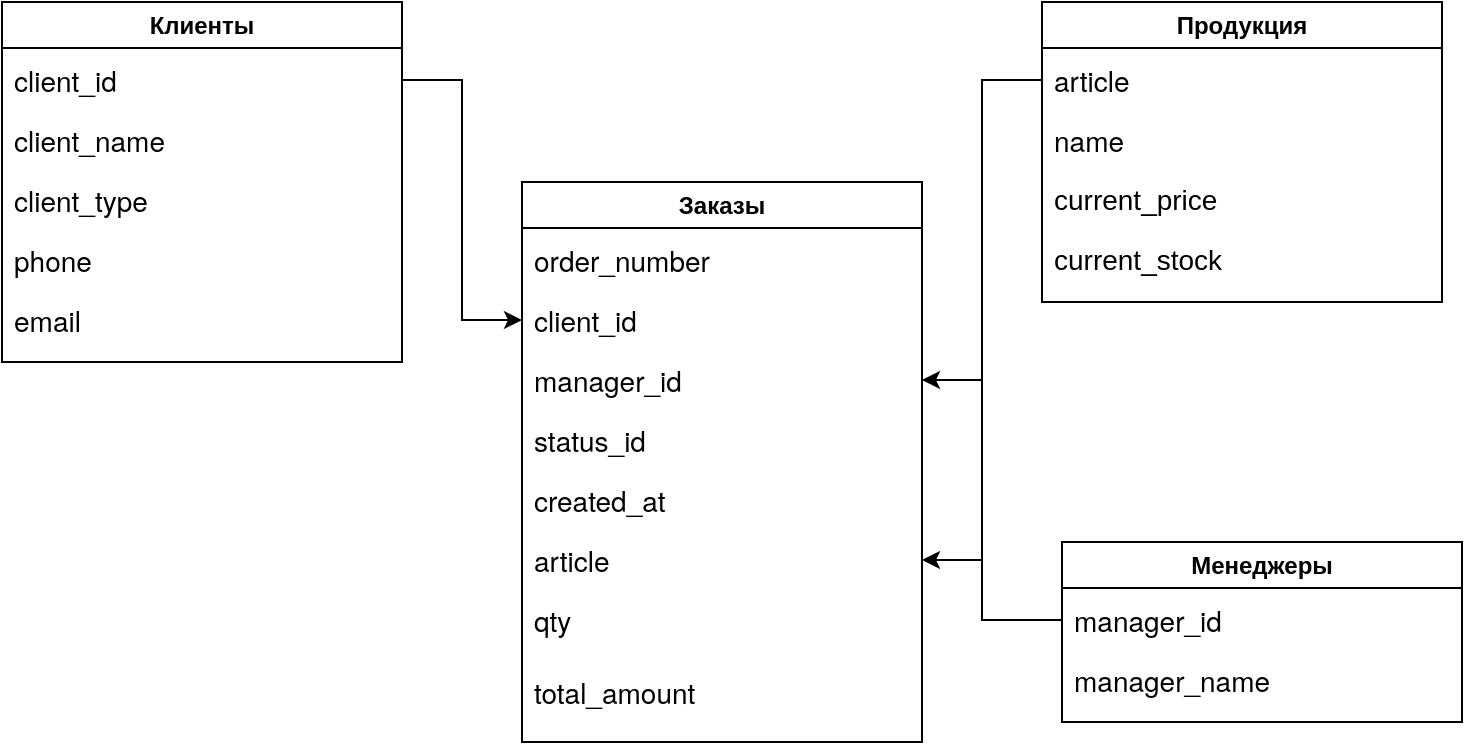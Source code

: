 <mxfile version="27.0.2">
  <diagram id="C5RBs43oDa-KdzZeNtuy" name="Page-1">
    <mxGraphModel dx="1453" dy="767" grid="1" gridSize="10" guides="1" tooltips="1" connect="1" arrows="1" fold="1" page="1" pageScale="1" pageWidth="827" pageHeight="1169" math="0" shadow="0">
      <root>
        <mxCell id="WIyWlLk6GJQsqaUBKTNV-0" />
        <mxCell id="WIyWlLk6GJQsqaUBKTNV-1" parent="WIyWlLk6GJQsqaUBKTNV-0" />
        <mxCell id="E7Zht0vufqSOPBtEmKoN-17" value="Клиенты" style="swimlane;whiteSpace=wrap;html=1;" vertex="1" parent="WIyWlLk6GJQsqaUBKTNV-1">
          <mxGeometry x="80" y="50" width="200" height="180" as="geometry" />
        </mxCell>
        <mxCell id="E7Zht0vufqSOPBtEmKoN-18" value="&lt;span style=&quot;font-family: &amp;quot;Google Sans Text&amp;quot;, &amp;quot;Helvetica Neue&amp;quot;, sans-serif; font-size: 14px;&quot;&gt;client_id&lt;/span&gt;" style="text;strokeColor=none;fillColor=none;align=left;verticalAlign=middle;spacingLeft=4;spacingRight=4;overflow=hidden;points=[[0,0.5],[1,0.5]];portConstraint=eastwest;rotatable=0;whiteSpace=wrap;html=1;fontColor=light-dark(#000000,#FCFCFC);labelBackgroundColor=none;" vertex="1" parent="E7Zht0vufqSOPBtEmKoN-17">
          <mxGeometry y="24" width="200" height="30" as="geometry" />
        </mxCell>
        <mxCell id="E7Zht0vufqSOPBtEmKoN-21" value="&lt;span style=&quot;font-family: &amp;quot;Google Sans Text&amp;quot;, &amp;quot;Helvetica Neue&amp;quot;, sans-serif; font-size: 14px;&quot;&gt;client_name&lt;/span&gt;" style="text;strokeColor=none;fillColor=none;align=left;verticalAlign=middle;spacingLeft=4;spacingRight=4;overflow=hidden;points=[[0,0.5],[1,0.5]];portConstraint=eastwest;rotatable=0;whiteSpace=wrap;html=1;fontColor=default;labelBackgroundColor=none;" vertex="1" parent="E7Zht0vufqSOPBtEmKoN-17">
          <mxGeometry y="54" width="200" height="30" as="geometry" />
        </mxCell>
        <mxCell id="E7Zht0vufqSOPBtEmKoN-22" value="&lt;span style=&quot;font-family: &amp;quot;Google Sans Text&amp;quot;, &amp;quot;Helvetica Neue&amp;quot;, sans-serif; font-size: 14px;&quot;&gt;client_type&lt;/span&gt;" style="text;strokeColor=none;fillColor=none;align=left;verticalAlign=middle;spacingLeft=4;spacingRight=4;overflow=hidden;points=[[0,0.5],[1,0.5]];portConstraint=eastwest;rotatable=0;whiteSpace=wrap;html=1;fontColor=default;labelBackgroundColor=none;" vertex="1" parent="E7Zht0vufqSOPBtEmKoN-17">
          <mxGeometry y="84" width="200" height="30" as="geometry" />
        </mxCell>
        <mxCell id="E7Zht0vufqSOPBtEmKoN-23" value="&lt;span style=&quot;font-family: &amp;quot;Google Sans Text&amp;quot;, &amp;quot;Helvetica Neue&amp;quot;, sans-serif; font-size: 14px;&quot;&gt;phone&lt;/span&gt;" style="text;strokeColor=none;fillColor=none;align=left;verticalAlign=middle;spacingLeft=4;spacingRight=4;overflow=hidden;points=[[0,0.5],[1,0.5]];portConstraint=eastwest;rotatable=0;whiteSpace=wrap;html=1;fontColor=default;labelBackgroundColor=none;" vertex="1" parent="E7Zht0vufqSOPBtEmKoN-17">
          <mxGeometry y="114" width="200" height="30" as="geometry" />
        </mxCell>
        <mxCell id="E7Zht0vufqSOPBtEmKoN-24" value="&lt;span style=&quot;font-family: &amp;quot;Google Sans Text&amp;quot;, &amp;quot;Helvetica Neue&amp;quot;, sans-serif; font-size: 14px;&quot;&gt;email&lt;/span&gt;" style="text;strokeColor=none;fillColor=none;align=left;verticalAlign=middle;spacingLeft=4;spacingRight=4;overflow=hidden;points=[[0,0.5],[1,0.5]];portConstraint=eastwest;rotatable=0;whiteSpace=wrap;html=1;fontColor=default;labelBackgroundColor=none;" vertex="1" parent="E7Zht0vufqSOPBtEmKoN-17">
          <mxGeometry y="144" width="200" height="30" as="geometry" />
        </mxCell>
        <mxCell id="E7Zht0vufqSOPBtEmKoN-25" value="Продукция" style="swimlane;whiteSpace=wrap;html=1;" vertex="1" parent="WIyWlLk6GJQsqaUBKTNV-1">
          <mxGeometry x="600" y="50" width="200" height="150" as="geometry" />
        </mxCell>
        <mxCell id="E7Zht0vufqSOPBtEmKoN-26" value="&lt;span style=&quot;font-family: &amp;quot;Google Sans Text&amp;quot;, &amp;quot;Helvetica Neue&amp;quot;, sans-serif; font-size: 14px;&quot;&gt;article&lt;/span&gt;" style="text;strokeColor=none;fillColor=none;align=left;verticalAlign=middle;spacingLeft=4;spacingRight=4;overflow=hidden;points=[[0,0.5],[1,0.5]];portConstraint=eastwest;rotatable=0;whiteSpace=wrap;html=1;fontColor=default;labelBackgroundColor=none;" vertex="1" parent="E7Zht0vufqSOPBtEmKoN-25">
          <mxGeometry y="24" width="200" height="30" as="geometry" />
        </mxCell>
        <mxCell id="E7Zht0vufqSOPBtEmKoN-27" value="&lt;span style=&quot;font-family: &amp;quot;Google Sans Text&amp;quot;, &amp;quot;Helvetica Neue&amp;quot;, sans-serif; font-size: 14px;&quot;&gt;name&lt;/span&gt;" style="text;strokeColor=none;fillColor=none;align=left;verticalAlign=middle;spacingLeft=4;spacingRight=4;overflow=hidden;points=[[0,0.5],[1,0.5]];portConstraint=eastwest;rotatable=0;whiteSpace=wrap;html=1;fontColor=default;labelBackgroundColor=none;" vertex="1" parent="E7Zht0vufqSOPBtEmKoN-25">
          <mxGeometry y="54" width="200" height="30" as="geometry" />
        </mxCell>
        <mxCell id="E7Zht0vufqSOPBtEmKoN-28" value="&lt;span&gt;current_price&lt;/span&gt;" style="text;strokeColor=none;fillColor=none;align=left;verticalAlign=middle;spacingLeft=4;spacingRight=4;overflow=hidden;points=[[0,0.5],[1,0.5]];portConstraint=eastwest;rotatable=0;whiteSpace=wrap;html=1;fontColor=default;labelBackgroundColor=none;fontFamily=Helvetica;fontSize=14;" vertex="1" parent="E7Zht0vufqSOPBtEmKoN-25">
          <mxGeometry y="84" width="200" height="30" as="geometry" />
        </mxCell>
        <mxCell id="E7Zht0vufqSOPBtEmKoN-29" value="current_stock" style="text;strokeColor=none;fillColor=none;align=left;verticalAlign=middle;spacingLeft=4;spacingRight=4;overflow=hidden;points=[[0,0.5],[1,0.5]];portConstraint=eastwest;rotatable=0;whiteSpace=wrap;html=1;fontColor=default;labelBackgroundColor=none;textShadow=0;fontStyle=0;fontSize=14;" vertex="1" parent="E7Zht0vufqSOPBtEmKoN-25">
          <mxGeometry y="114" width="200" height="30" as="geometry" />
        </mxCell>
        <mxCell id="E7Zht0vufqSOPBtEmKoN-31" value="Заказы" style="swimlane;whiteSpace=wrap;html=1;" vertex="1" parent="WIyWlLk6GJQsqaUBKTNV-1">
          <mxGeometry x="340" y="140" width="200" height="280" as="geometry" />
        </mxCell>
        <mxCell id="E7Zht0vufqSOPBtEmKoN-32" value="&lt;span style=&quot;font-family: &amp;quot;Google Sans Text&amp;quot;, &amp;quot;Helvetica Neue&amp;quot;, sans-serif; font-size: 14px;&quot;&gt;order_number&lt;/span&gt;" style="text;strokeColor=none;fillColor=none;align=left;verticalAlign=middle;spacingLeft=4;spacingRight=4;overflow=hidden;points=[[0,0.5],[1,0.5]];portConstraint=eastwest;rotatable=0;whiteSpace=wrap;html=1;fontColor=default;labelBackgroundColor=none;" vertex="1" parent="E7Zht0vufqSOPBtEmKoN-31">
          <mxGeometry y="24" width="200" height="30" as="geometry" />
        </mxCell>
        <mxCell id="E7Zht0vufqSOPBtEmKoN-33" value="&lt;span style=&quot;font-family: &amp;quot;Google Sans Text&amp;quot;, &amp;quot;Helvetica Neue&amp;quot;, sans-serif; font-size: 14px;&quot;&gt;client_id&lt;/span&gt;" style="text;strokeColor=none;fillColor=none;align=left;verticalAlign=middle;spacingLeft=4;spacingRight=4;overflow=hidden;points=[[0,0.5],[1,0.5]];portConstraint=eastwest;rotatable=0;whiteSpace=wrap;html=1;fontColor=default;labelBackgroundColor=none;" vertex="1" parent="E7Zht0vufqSOPBtEmKoN-31">
          <mxGeometry y="54" width="200" height="30" as="geometry" />
        </mxCell>
        <mxCell id="E7Zht0vufqSOPBtEmKoN-34" value="&lt;span style=&quot;font-family: &amp;quot;Google Sans Text&amp;quot;, &amp;quot;Helvetica Neue&amp;quot;, sans-serif; font-size: 14px;&quot;&gt;manager_id&lt;/span&gt;" style="text;strokeColor=none;fillColor=none;align=left;verticalAlign=middle;spacingLeft=4;spacingRight=4;overflow=hidden;points=[[0,0.5],[1,0.5]];portConstraint=eastwest;rotatable=0;whiteSpace=wrap;html=1;fontColor=default;labelBackgroundColor=none;" vertex="1" parent="E7Zht0vufqSOPBtEmKoN-31">
          <mxGeometry y="84" width="200" height="30" as="geometry" />
        </mxCell>
        <mxCell id="E7Zht0vufqSOPBtEmKoN-35" value="&lt;span style=&quot;font-family: &amp;quot;Google Sans Text&amp;quot;, &amp;quot;Helvetica Neue&amp;quot;, sans-serif; font-size: 14px;&quot;&gt;status_id&lt;/span&gt;" style="text;strokeColor=none;fillColor=none;align=left;verticalAlign=middle;spacingLeft=4;spacingRight=4;overflow=hidden;points=[[0,0.5],[1,0.5]];portConstraint=eastwest;rotatable=0;whiteSpace=wrap;html=1;fontColor=default;labelBackgroundColor=none;" vertex="1" parent="E7Zht0vufqSOPBtEmKoN-31">
          <mxGeometry y="114" width="200" height="30" as="geometry" />
        </mxCell>
        <mxCell id="E7Zht0vufqSOPBtEmKoN-36" value="&lt;span style=&quot;font-family: &amp;quot;Google Sans Text&amp;quot;, &amp;quot;Helvetica Neue&amp;quot;, sans-serif; font-size: 14px;&quot;&gt;created_at&lt;/span&gt;" style="text;strokeColor=none;fillColor=none;align=left;verticalAlign=middle;spacingLeft=4;spacingRight=4;overflow=hidden;points=[[0,0.5],[1,0.5]];portConstraint=eastwest;rotatable=0;whiteSpace=wrap;html=1;fontColor=default;labelBackgroundColor=none;" vertex="1" parent="E7Zht0vufqSOPBtEmKoN-31">
          <mxGeometry y="144" width="200" height="30" as="geometry" />
        </mxCell>
        <mxCell id="E7Zht0vufqSOPBtEmKoN-37" value="&lt;span style=&quot;font-family: &amp;quot;Google Sans Text&amp;quot;, &amp;quot;Helvetica Neue&amp;quot;, sans-serif; font-size: 14px;&quot;&gt;article&lt;/span&gt;" style="text;strokeColor=none;fillColor=none;align=left;verticalAlign=middle;spacingLeft=4;spacingRight=4;overflow=hidden;points=[[0,0.5],[1,0.5]];portConstraint=eastwest;rotatable=0;whiteSpace=wrap;html=1;fontColor=default;labelBackgroundColor=none;" vertex="1" parent="E7Zht0vufqSOPBtEmKoN-31">
          <mxGeometry y="174" width="200" height="30" as="geometry" />
        </mxCell>
        <mxCell id="E7Zht0vufqSOPBtEmKoN-38" value="&lt;font face=&quot;Google Sans Text, Helvetica Neue, sans-serif&quot;&gt;&lt;span style=&quot;font-size: 14px;&quot;&gt;total_amount&lt;/span&gt;&lt;/font&gt;" style="text;strokeColor=none;fillColor=none;align=left;verticalAlign=middle;spacingLeft=4;spacingRight=4;overflow=hidden;points=[[0,0.5],[1,0.5]];portConstraint=eastwest;rotatable=0;whiteSpace=wrap;html=1;fontColor=default;labelBackgroundColor=none;" vertex="1" parent="E7Zht0vufqSOPBtEmKoN-31">
          <mxGeometry y="240" width="200" height="30" as="geometry" />
        </mxCell>
        <mxCell id="E7Zht0vufqSOPBtEmKoN-51" value="&lt;span style=&quot;font-family: &amp;quot;Google Sans Text&amp;quot;, &amp;quot;Helvetica Neue&amp;quot;, sans-serif; font-size: 14px;&quot;&gt;qty&lt;/span&gt;" style="text;strokeColor=none;fillColor=none;align=left;verticalAlign=middle;spacingLeft=4;spacingRight=4;overflow=hidden;points=[[0,0.5],[1,0.5]];portConstraint=eastwest;rotatable=0;whiteSpace=wrap;html=1;fontColor=default;labelBackgroundColor=none;" vertex="1" parent="E7Zht0vufqSOPBtEmKoN-31">
          <mxGeometry y="204" width="200" height="30" as="geometry" />
        </mxCell>
        <mxCell id="E7Zht0vufqSOPBtEmKoN-41" value="Менеджеры" style="swimlane;whiteSpace=wrap;html=1;" vertex="1" parent="WIyWlLk6GJQsqaUBKTNV-1">
          <mxGeometry x="610" y="320" width="200" height="90" as="geometry" />
        </mxCell>
        <mxCell id="E7Zht0vufqSOPBtEmKoN-42" value="&lt;font face=&quot;Google Sans Text, Helvetica Neue, sans-serif&quot;&gt;&lt;span style=&quot;font-size: 14px;&quot;&gt;manager_id&lt;/span&gt;&lt;/font&gt;" style="text;strokeColor=none;fillColor=none;align=left;verticalAlign=middle;spacingLeft=4;spacingRight=4;overflow=hidden;points=[[0,0.5],[1,0.5]];portConstraint=eastwest;rotatable=0;whiteSpace=wrap;html=1;fontColor=default;labelBackgroundColor=none;" vertex="1" parent="E7Zht0vufqSOPBtEmKoN-41">
          <mxGeometry y="24" width="200" height="30" as="geometry" />
        </mxCell>
        <mxCell id="E7Zht0vufqSOPBtEmKoN-43" value="&lt;span style=&quot;font-family: &amp;quot;Google Sans Text&amp;quot;, &amp;quot;Helvetica Neue&amp;quot;, sans-serif; font-size: 14px;&quot;&gt;manager_name&lt;/span&gt;" style="text;strokeColor=none;fillColor=none;align=left;verticalAlign=middle;spacingLeft=4;spacingRight=4;overflow=hidden;points=[[0,0.5],[1,0.5]];portConstraint=eastwest;rotatable=0;whiteSpace=wrap;html=1;fontColor=default;labelBackgroundColor=none;" vertex="1" parent="E7Zht0vufqSOPBtEmKoN-41">
          <mxGeometry y="54" width="200" height="30" as="geometry" />
        </mxCell>
        <mxCell id="E7Zht0vufqSOPBtEmKoN-49" style="edgeStyle=orthogonalEdgeStyle;rounded=0;orthogonalLoop=1;jettySize=auto;html=1;exitX=0;exitY=0.5;exitDx=0;exitDy=0;entryX=1;entryY=0.5;entryDx=0;entryDy=0;" edge="1" parent="WIyWlLk6GJQsqaUBKTNV-1" source="E7Zht0vufqSOPBtEmKoN-42" target="E7Zht0vufqSOPBtEmKoN-34">
          <mxGeometry relative="1" as="geometry">
            <Array as="points">
              <mxPoint x="570" y="359" />
              <mxPoint x="570" y="239" />
            </Array>
          </mxGeometry>
        </mxCell>
        <mxCell id="E7Zht0vufqSOPBtEmKoN-50" style="edgeStyle=orthogonalEdgeStyle;rounded=0;orthogonalLoop=1;jettySize=auto;html=1;exitX=0;exitY=0.5;exitDx=0;exitDy=0;entryX=1;entryY=0.5;entryDx=0;entryDy=0;" edge="1" parent="WIyWlLk6GJQsqaUBKTNV-1" source="E7Zht0vufqSOPBtEmKoN-26" target="E7Zht0vufqSOPBtEmKoN-37">
          <mxGeometry relative="1" as="geometry" />
        </mxCell>
        <mxCell id="E7Zht0vufqSOPBtEmKoN-52" style="edgeStyle=orthogonalEdgeStyle;rounded=0;orthogonalLoop=1;jettySize=auto;html=1;exitX=1;exitY=0.5;exitDx=0;exitDy=0;entryX=0;entryY=0.5;entryDx=0;entryDy=0;" edge="1" parent="WIyWlLk6GJQsqaUBKTNV-1" source="E7Zht0vufqSOPBtEmKoN-18" target="E7Zht0vufqSOPBtEmKoN-33">
          <mxGeometry relative="1" as="geometry" />
        </mxCell>
      </root>
    </mxGraphModel>
  </diagram>
</mxfile>
